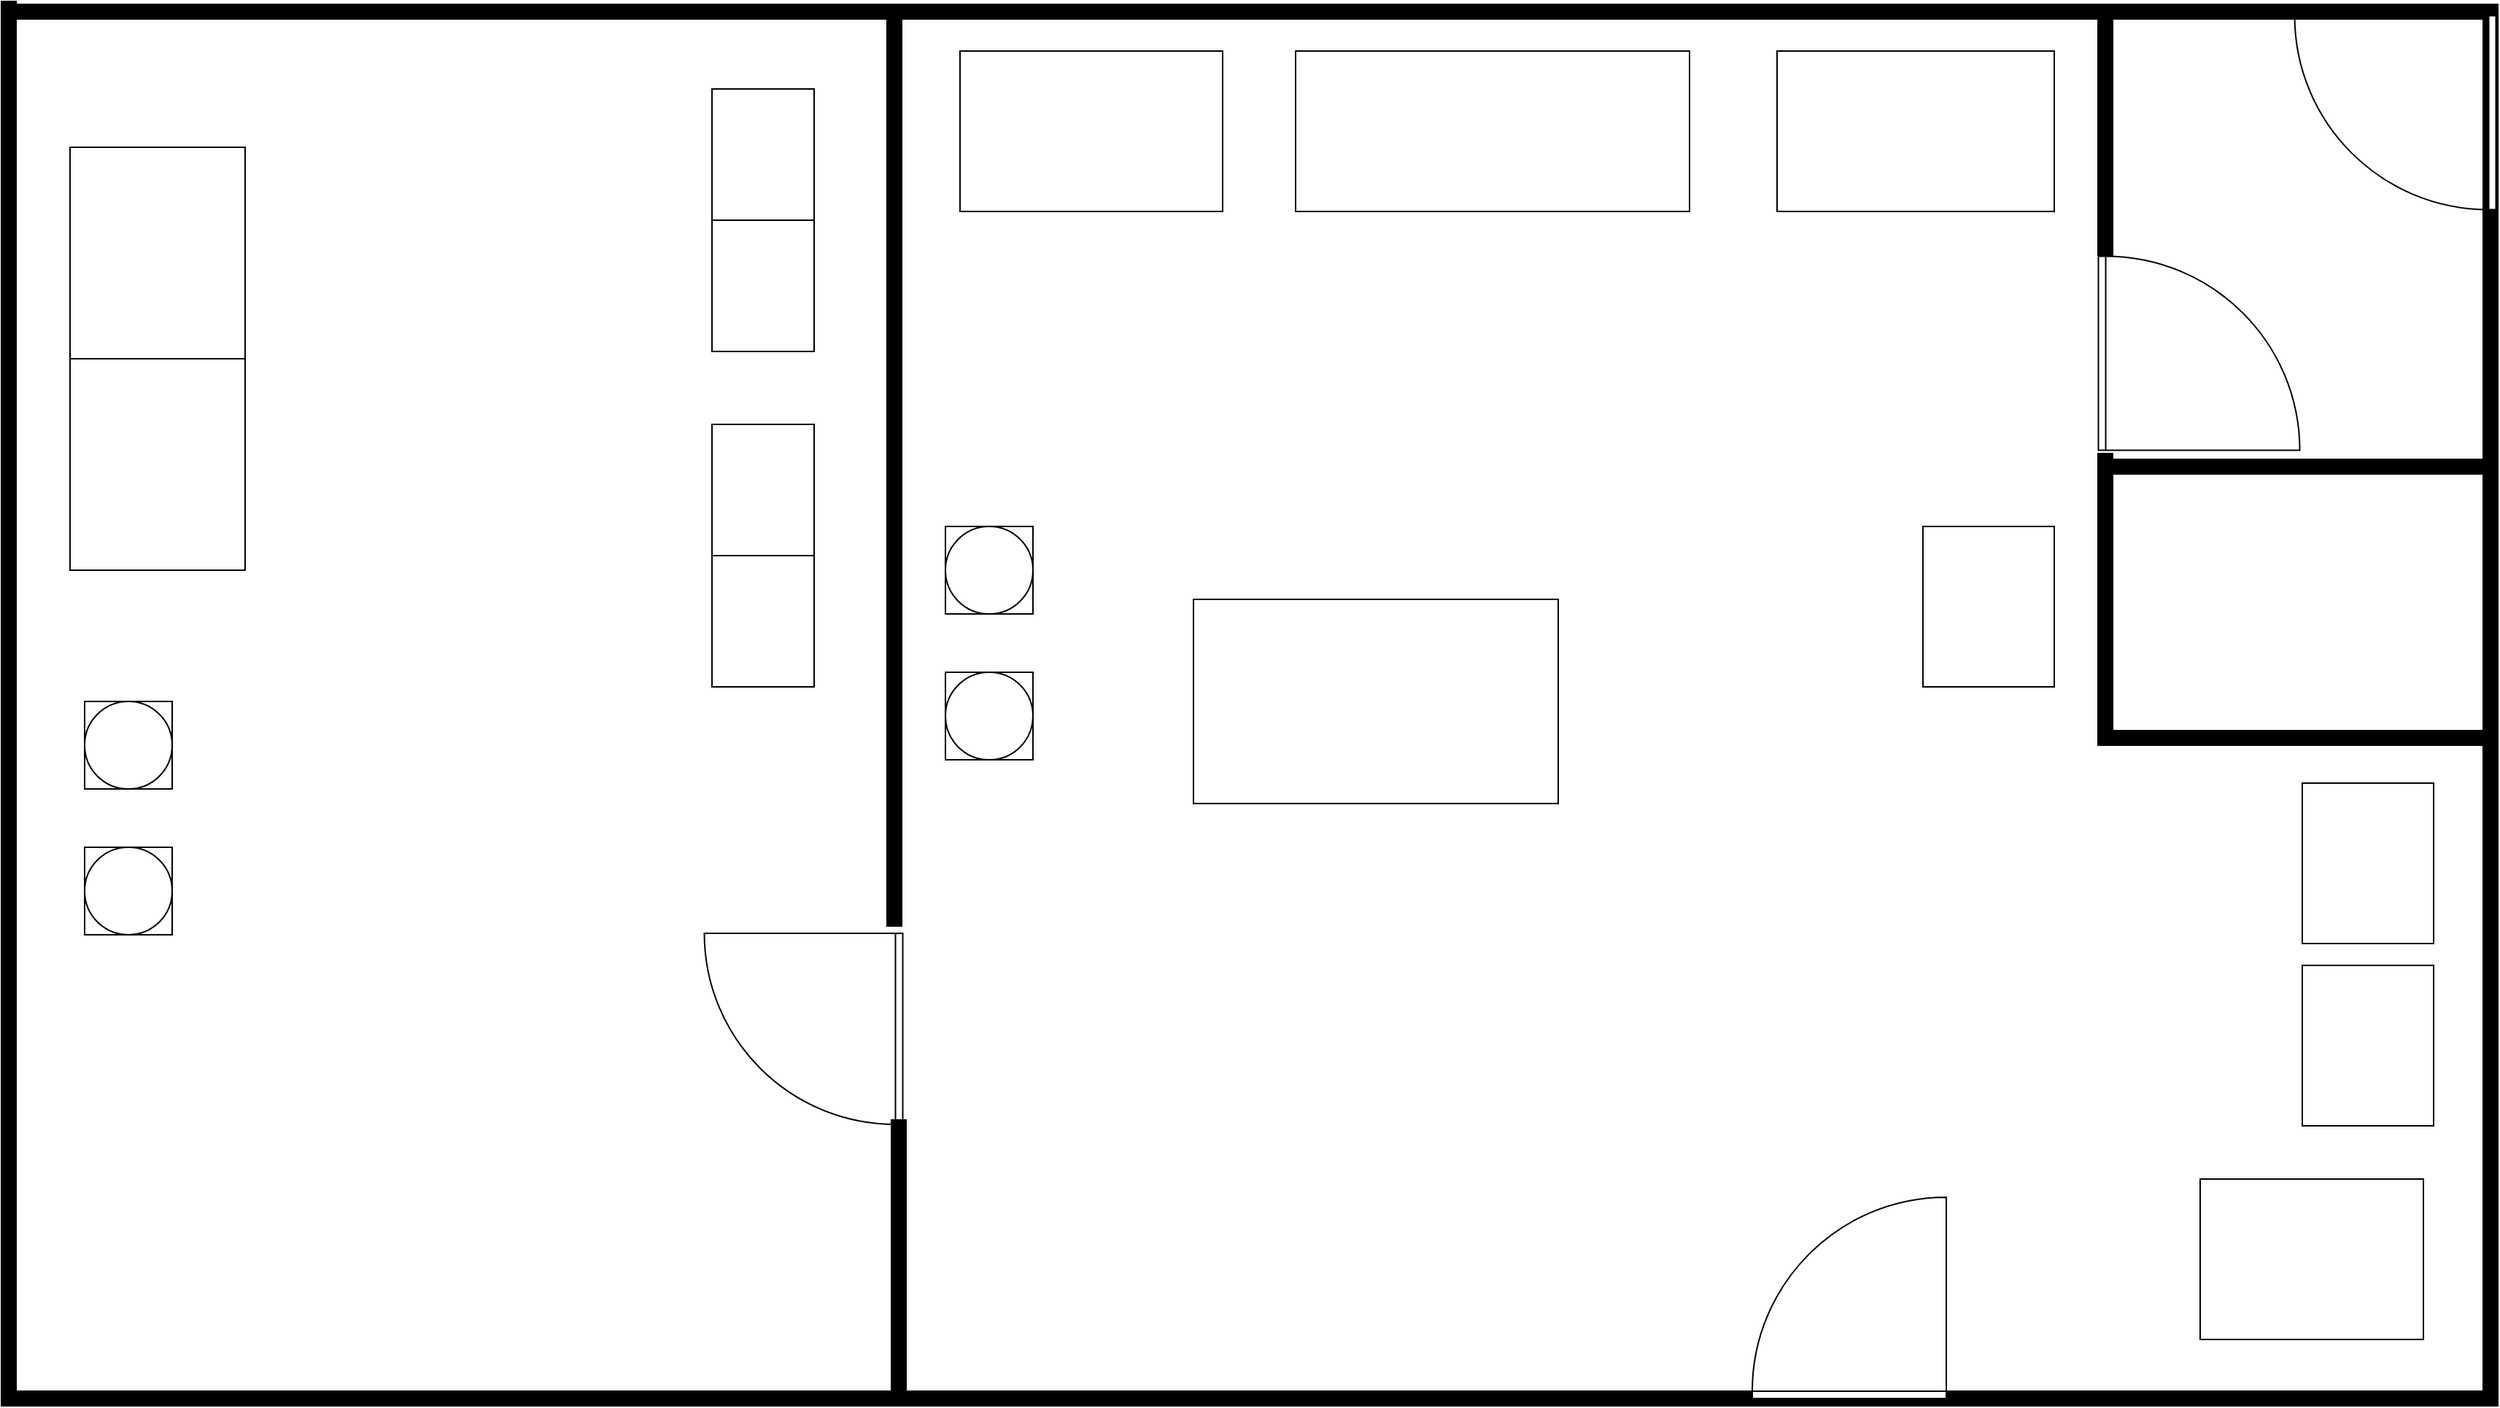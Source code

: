 <mxfile version="20.0.4" type="github">
  <diagram name="Page-1" id="38b20595-45e3-9b7f-d5ca-b57f44c5b66d">
    <mxGraphModel dx="1879" dy="1213" grid="1" gridSize="10" guides="1" tooltips="1" connect="1" arrows="1" fold="1" page="1" pageScale="1" pageWidth="1100" pageHeight="850" background="none" math="0" shadow="0">
      <root>
        <mxCell id="0" />
        <mxCell id="1" parent="0" />
        <mxCell id="48ef80bc37b76060-128" value="" style="verticalLabelPosition=bottom;html=1;verticalAlign=top;align=center;strokeWidth=1;shape=mxgraph.floorplan.wallU;fillColor=#000000;rounded=0;shadow=0;comic=0;fontFamily=Verdana;fontSize=12;rotation=90;" parent="1" vertex="1">
          <mxGeometry x="770.5" y="119.5" width="961" height="1706" as="geometry" />
        </mxCell>
        <mxCell id="48ef80bc37b76060-139" value="" style="verticalLabelPosition=bottom;html=1;verticalAlign=top;align=center;strokeWidth=1;shape=mxgraph.floorplan.doorLeft;rounded=0;shadow=0;comic=0;fontFamily=Verdana;fontSize=12;rotation=90;" parent="1" vertex="1">
          <mxGeometry x="890" y="1139.25" width="131" height="110.5" as="geometry" />
        </mxCell>
        <mxCell id="48ef80bc37b76060-156" value="" style="verticalLabelPosition=bottom;html=1;verticalAlign=top;align=center;strokeWidth=1;shape=mxgraph.floorplan.wall;fillColor=#000000;direction=south;rounded=0;shadow=0;comic=0;fontFamily=Verdana;fontSize=12;" parent="1" vertex="1">
          <mxGeometry x="393" y="490" width="10" height="963" as="geometry" />
        </mxCell>
        <mxCell id="48ef80bc37b76060-162" value="" style="verticalLabelPosition=bottom;html=1;verticalAlign=top;align=center;strokeWidth=1;shape=mxgraph.floorplan.wall;fillColor=#000000;direction=south;rounded=0;shadow=0;comic=0;fontFamily=Verdana;fontSize=12;" parent="1" vertex="1">
          <mxGeometry x="1003" y="1257" width="10" height="191" as="geometry" />
        </mxCell>
        <mxCell id="48ef80bc37b76060-337" value="" style="verticalLabelPosition=bottom;html=1;verticalAlign=top;align=center;strokeWidth=1;shape=mxgraph.floorplan.wall;fillColor=#000000;rounded=0;shadow=0;comic=0;fontFamily=Verdana;fontSize=12;rotation=-90;" parent="1" vertex="1">
          <mxGeometry x="690" y="804" width="630" height="10" as="geometry" />
        </mxCell>
        <mxCell id="r9QIdPOL6kRnRsQWdKyl-6" value="" style="verticalLabelPosition=bottom;html=1;verticalAlign=top;align=center;strokeWidth=1;shape=mxgraph.floorplan.doorLeft;rounded=0;shadow=0;comic=0;fontFamily=Verdana;fontSize=12;rotation=-180;" vertex="1" parent="1">
          <mxGeometry x="1593" y="1335.5" width="133" height="112.5" as="geometry" />
        </mxCell>
        <mxCell id="r9QIdPOL6kRnRsQWdKyl-8" value="" style="verticalLabelPosition=bottom;html=1;verticalAlign=top;align=center;strokeWidth=1;shape=mxgraph.floorplan.wall;fillColor=#000000;rounded=0;shadow=0;comic=0;fontFamily=Verdana;fontSize=12;rotation=-90;" vertex="1" parent="1">
          <mxGeometry x="1750" y="574" width="170" height="10" as="geometry" />
        </mxCell>
        <mxCell id="r9QIdPOL6kRnRsQWdKyl-9" value="" style="verticalLabelPosition=bottom;html=1;verticalAlign=top;align=center;strokeWidth=1;shape=mxgraph.floorplan.doorLeft;rounded=0;shadow=0;comic=0;fontFamily=Verdana;fontSize=12;rotation=90;" vertex="1" parent="1">
          <mxGeometry x="1980" y="510" width="133" height="112.5" as="geometry" />
        </mxCell>
        <mxCell id="r9QIdPOL6kRnRsQWdKyl-10" value="" style="verticalLabelPosition=bottom;html=1;verticalAlign=top;align=center;strokeWidth=1;shape=mxgraph.floorplan.doorLeft;rounded=0;shadow=0;comic=0;fontFamily=Verdana;fontSize=12;rotation=-90;" vertex="1" parent="1">
          <mxGeometry x="1820" y="675" width="133" height="112.5" as="geometry" />
        </mxCell>
        <mxCell id="r9QIdPOL6kRnRsQWdKyl-11" value="" style="verticalLabelPosition=bottom;html=1;verticalAlign=top;align=center;strokeWidth=1;shape=mxgraph.floorplan.wall;fillColor=#000000;rounded=0;shadow=0;comic=0;fontFamily=Verdana;fontSize=12;rotation=-90;" vertex="1" parent="1">
          <mxGeometry x="1740" y="890" width="190" height="10" as="geometry" />
        </mxCell>
        <mxCell id="r9QIdPOL6kRnRsQWdKyl-12" value="" style="verticalLabelPosition=bottom;html=1;verticalAlign=top;align=center;strokeWidth=1;shape=mxgraph.floorplan.wall;fillColor=#000000;rounded=0;shadow=0;comic=0;fontFamily=Verdana;fontSize=12;rotation=-180;" vertex="1" parent="1">
          <mxGeometry x="1830" y="990" width="270" height="10" as="geometry" />
        </mxCell>
        <mxCell id="r9QIdPOL6kRnRsQWdKyl-13" value="" style="verticalLabelPosition=bottom;html=1;verticalAlign=top;align=center;strokeWidth=1;shape=mxgraph.floorplan.wall;fillColor=#000000;rounded=0;shadow=0;comic=0;fontFamily=Verdana;fontSize=12;rotation=-180;" vertex="1" parent="1">
          <mxGeometry x="1830" y="804" width="270" height="10" as="geometry" />
        </mxCell>
        <mxCell id="r9QIdPOL6kRnRsQWdKyl-14" value="" style="rounded=0;whiteSpace=wrap;html=1;" vertex="1" parent="1">
          <mxGeometry x="1970" y="1026" width="90" height="110" as="geometry" />
        </mxCell>
        <mxCell id="r9QIdPOL6kRnRsQWdKyl-15" value="" style="rounded=0;whiteSpace=wrap;html=1;" vertex="1" parent="1">
          <mxGeometry x="1970" y="1151" width="90" height="110" as="geometry" />
        </mxCell>
        <mxCell id="r9QIdPOL6kRnRsQWdKyl-16" value="" style="rounded=0;whiteSpace=wrap;html=1;" vertex="1" parent="1">
          <mxGeometry x="1900" y="1297.5" width="153" height="110" as="geometry" />
        </mxCell>
        <mxCell id="r9QIdPOL6kRnRsQWdKyl-17" value="" style="rounded=0;whiteSpace=wrap;html=1;" vertex="1" parent="1">
          <mxGeometry x="1710" y="850" width="90" height="110" as="geometry" />
        </mxCell>
        <mxCell id="r9QIdPOL6kRnRsQWdKyl-18" value="" style="rounded=0;whiteSpace=wrap;html=1;" vertex="1" parent="1">
          <mxGeometry x="1610" y="524" width="190" height="110" as="geometry" />
        </mxCell>
        <mxCell id="r9QIdPOL6kRnRsQWdKyl-19" value="" style="rounded=0;whiteSpace=wrap;html=1;" vertex="1" parent="1">
          <mxGeometry x="1280" y="524" width="270" height="110" as="geometry" />
        </mxCell>
        <mxCell id="r9QIdPOL6kRnRsQWdKyl-20" value="" style="rounded=0;whiteSpace=wrap;html=1;" vertex="1" parent="1">
          <mxGeometry x="1050" y="524" width="180" height="110" as="geometry" />
        </mxCell>
        <mxCell id="r9QIdPOL6kRnRsQWdKyl-21" value="" style="rounded=0;whiteSpace=wrap;html=1;" vertex="1" parent="1">
          <mxGeometry x="1210" y="900" width="250" height="140" as="geometry" />
        </mxCell>
        <mxCell id="r9QIdPOL6kRnRsQWdKyl-24" value="" style="group" vertex="1" connectable="0" parent="1">
          <mxGeometry x="1040" y="850" width="60" height="60" as="geometry" />
        </mxCell>
        <mxCell id="r9QIdPOL6kRnRsQWdKyl-22" value="" style="rounded=0;whiteSpace=wrap;html=1;" vertex="1" parent="r9QIdPOL6kRnRsQWdKyl-24">
          <mxGeometry width="60" height="60" as="geometry" />
        </mxCell>
        <mxCell id="r9QIdPOL6kRnRsQWdKyl-23" value="" style="ellipse;whiteSpace=wrap;html=1;aspect=fixed;" vertex="1" parent="r9QIdPOL6kRnRsQWdKyl-24">
          <mxGeometry width="60" height="60" as="geometry" />
        </mxCell>
        <mxCell id="r9QIdPOL6kRnRsQWdKyl-25" value="" style="group" vertex="1" connectable="0" parent="1">
          <mxGeometry x="1040" y="950" width="60" height="60" as="geometry" />
        </mxCell>
        <mxCell id="r9QIdPOL6kRnRsQWdKyl-26" value="" style="rounded=0;whiteSpace=wrap;html=1;" vertex="1" parent="r9QIdPOL6kRnRsQWdKyl-25">
          <mxGeometry width="60" height="60" as="geometry" />
        </mxCell>
        <mxCell id="r9QIdPOL6kRnRsQWdKyl-27" value="" style="ellipse;whiteSpace=wrap;html=1;aspect=fixed;" vertex="1" parent="r9QIdPOL6kRnRsQWdKyl-25">
          <mxGeometry width="60" height="60" as="geometry" />
        </mxCell>
        <mxCell id="r9QIdPOL6kRnRsQWdKyl-30" value="" style="group" vertex="1" connectable="0" parent="1">
          <mxGeometry x="880" y="550" width="70" height="180" as="geometry" />
        </mxCell>
        <mxCell id="r9QIdPOL6kRnRsQWdKyl-28" value="" style="rounded=0;whiteSpace=wrap;html=1;" vertex="1" parent="r9QIdPOL6kRnRsQWdKyl-30">
          <mxGeometry width="70" height="90" as="geometry" />
        </mxCell>
        <mxCell id="r9QIdPOL6kRnRsQWdKyl-29" value="" style="rounded=0;whiteSpace=wrap;html=1;" vertex="1" parent="r9QIdPOL6kRnRsQWdKyl-30">
          <mxGeometry y="90" width="70" height="90" as="geometry" />
        </mxCell>
        <mxCell id="r9QIdPOL6kRnRsQWdKyl-31" value="" style="group" vertex="1" connectable="0" parent="1">
          <mxGeometry x="880" y="780" width="70" height="180" as="geometry" />
        </mxCell>
        <mxCell id="r9QIdPOL6kRnRsQWdKyl-32" value="" style="rounded=0;whiteSpace=wrap;html=1;" vertex="1" parent="r9QIdPOL6kRnRsQWdKyl-31">
          <mxGeometry width="70" height="90" as="geometry" />
        </mxCell>
        <mxCell id="r9QIdPOL6kRnRsQWdKyl-33" value="" style="rounded=0;whiteSpace=wrap;html=1;" vertex="1" parent="r9QIdPOL6kRnRsQWdKyl-31">
          <mxGeometry y="90" width="70" height="90" as="geometry" />
        </mxCell>
        <mxCell id="r9QIdPOL6kRnRsQWdKyl-34" value="" style="group" vertex="1" connectable="0" parent="1">
          <mxGeometry x="440" y="590" width="120" height="290" as="geometry" />
        </mxCell>
        <mxCell id="r9QIdPOL6kRnRsQWdKyl-35" value="" style="rounded=0;whiteSpace=wrap;html=1;" vertex="1" parent="r9QIdPOL6kRnRsQWdKyl-34">
          <mxGeometry width="120" height="145" as="geometry" />
        </mxCell>
        <mxCell id="r9QIdPOL6kRnRsQWdKyl-36" value="" style="rounded=0;whiteSpace=wrap;html=1;" vertex="1" parent="r9QIdPOL6kRnRsQWdKyl-34">
          <mxGeometry y="145" width="120" height="145" as="geometry" />
        </mxCell>
        <mxCell id="r9QIdPOL6kRnRsQWdKyl-37" value="" style="group" vertex="1" connectable="0" parent="1">
          <mxGeometry x="450" y="970" width="60" height="60" as="geometry" />
        </mxCell>
        <mxCell id="r9QIdPOL6kRnRsQWdKyl-38" value="" style="rounded=0;whiteSpace=wrap;html=1;" vertex="1" parent="r9QIdPOL6kRnRsQWdKyl-37">
          <mxGeometry width="60" height="60" as="geometry" />
        </mxCell>
        <mxCell id="r9QIdPOL6kRnRsQWdKyl-39" value="" style="ellipse;whiteSpace=wrap;html=1;aspect=fixed;" vertex="1" parent="r9QIdPOL6kRnRsQWdKyl-37">
          <mxGeometry width="60" height="60" as="geometry" />
        </mxCell>
        <mxCell id="r9QIdPOL6kRnRsQWdKyl-40" value="" style="group" vertex="1" connectable="0" parent="1">
          <mxGeometry x="450" y="1070" width="60" height="60" as="geometry" />
        </mxCell>
        <mxCell id="r9QIdPOL6kRnRsQWdKyl-41" value="" style="rounded=0;whiteSpace=wrap;html=1;" vertex="1" parent="r9QIdPOL6kRnRsQWdKyl-40">
          <mxGeometry width="60" height="60" as="geometry" />
        </mxCell>
        <mxCell id="r9QIdPOL6kRnRsQWdKyl-42" value="" style="ellipse;whiteSpace=wrap;html=1;aspect=fixed;" vertex="1" parent="r9QIdPOL6kRnRsQWdKyl-40">
          <mxGeometry width="60" height="60" as="geometry" />
        </mxCell>
      </root>
    </mxGraphModel>
  </diagram>
</mxfile>
